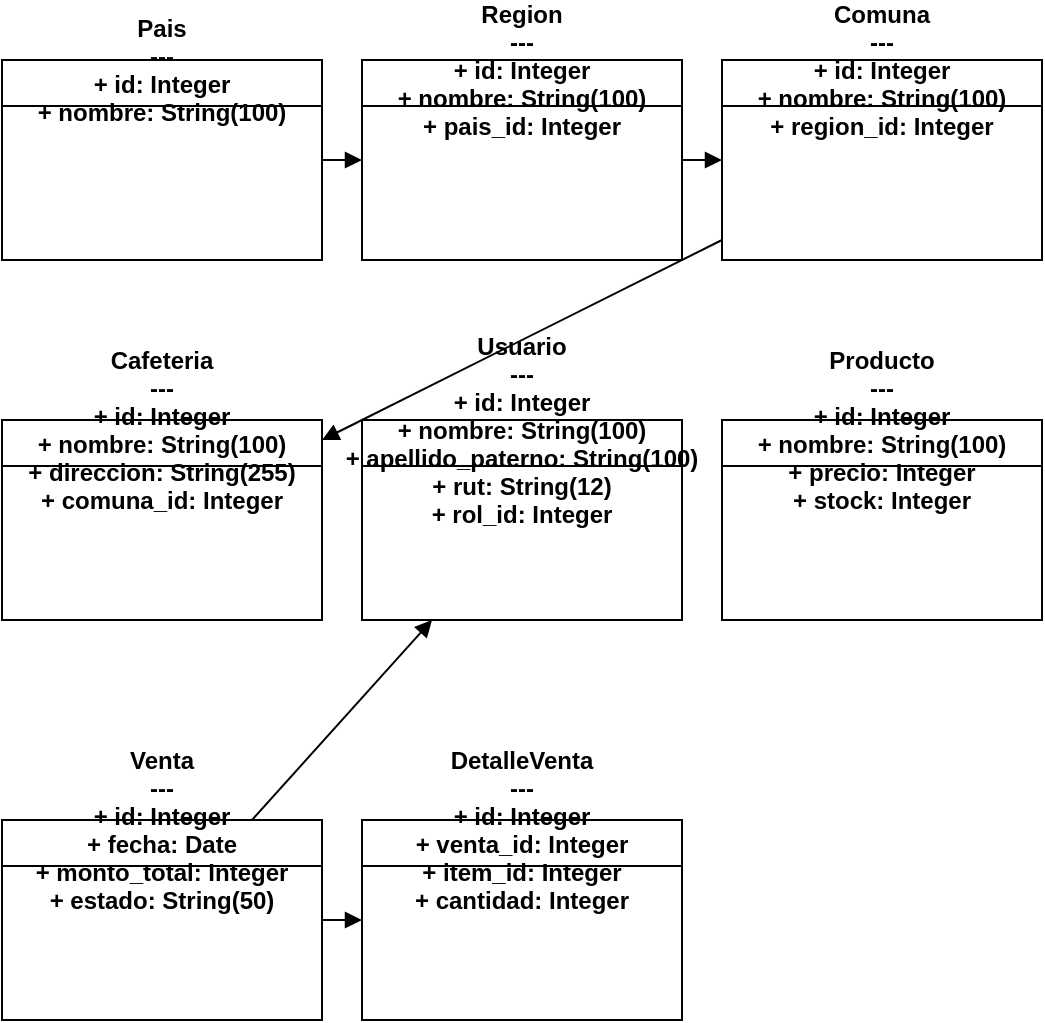 <mxfile><diagram name="ClassDiagram"><mxGraphModel dx="593" dy="602" grid="1" gridSize="10" guides="1" tooltips="1" connect="1" arrows="1" fold="1" page="1" pageScale="1" pageWidth="827" pageHeight="1169" math="0"><root><mxCell id="0" /><mxCell id="1" parent="0" /><mxCell id="Pais" value="Pais&#10;---&#10;+ id: Integer&#10;+ nombre: String(100)&#10;" style="swimlane;fontStyle=1;rounded=0;" vertex="1" parent="1"><mxGeometry x="20" y="20" width="160" height="100" as="geometry" /></mxCell><mxCell id="Region" value="Region&#10;---&#10;+ id: Integer&#10;+ nombre: String(100)&#10;+ pais_id: Integer&#10;" style="swimlane;fontStyle=1;rounded=0;" vertex="1" parent="1"><mxGeometry x="200" y="20" width="160" height="100" as="geometry" /></mxCell><mxCell id="Comuna" value="Comuna&#10;---&#10;+ id: Integer&#10;+ nombre: String(100)&#10;+ region_id: Integer&#10;" style="swimlane;fontStyle=1;rounded=0;" vertex="1" parent="1"><mxGeometry x="380" y="20" width="160" height="100" as="geometry" /></mxCell><mxCell id="Cafeteria" value="Cafeteria&#10;---&#10;+ id: Integer&#10;+ nombre: String(100)&#10;+ direccion: String(255)&#10;+ comuna_id: Integer&#10;" style="swimlane;fontStyle=1;rounded=0;" vertex="1" parent="1"><mxGeometry x="20" y="200" width="160" height="100" as="geometry" /></mxCell><mxCell id="Usuario" value="Usuario&#10;---&#10;+ id: Integer&#10;+ nombre: String(100)&#10;+ apellido_paterno: String(100)&#10;+ rut: String(12)&#10;+ rol_id: Integer&#10;" style="swimlane;fontStyle=1;rounded=0;" vertex="1" parent="1"><mxGeometry x="200" y="200" width="160" height="100" as="geometry" /></mxCell><mxCell id="Producto" value="Producto&#10;---&#10;+ id: Integer&#10;+ nombre: String(100)&#10;+ precio: Integer&#10;+ stock: Integer&#10;" style="swimlane;fontStyle=1;rounded=0;" vertex="1" parent="1"><mxGeometry x="380" y="200" width="160" height="100" as="geometry" /></mxCell><mxCell id="Venta" value="Venta&#10;---&#10;+ id: Integer&#10;+ fecha: Date&#10;+ monto_total: Integer&#10;+ estado: String(50)&#10;" style="swimlane;fontStyle=1;rounded=0;" vertex="1" parent="1"><mxGeometry x="20" y="400" width="160" height="100" as="geometry" /></mxCell><mxCell id="DetalleVenta" value="DetalleVenta&#10;---&#10;+ id: Integer&#10;+ venta_id: Integer&#10;+ item_id: Integer&#10;+ cantidad: Integer&#10;" style="swimlane;fontStyle=1;rounded=0;" vertex="1" parent="1"><mxGeometry x="200" y="400" width="160" height="100" as="geometry" /></mxCell><mxCell id="Pais-Region" edge="1" source="Pais" target="Region" parent="1" style="endArrow=block;endFill=1;"><mxGeometry relative="1" as="geometry" /></mxCell><mxCell id="Region-Comuna" edge="1" source="Region" target="Comuna" parent="1" style="endArrow=block;endFill=1;"><mxGeometry relative="1" as="geometry" /></mxCell><mxCell id="Comuna-Cafeteria" edge="1" source="Comuna" target="Cafeteria" parent="1" style="endArrow=block;endFill=1;"><mxGeometry relative="1" as="geometry" /></mxCell><mxCell id="Usuario-Rol" edge="1" source="Usuario" target="Rol" parent="1" style="endArrow=block;endFill=1;"><mxGeometry relative="1" as="geometry" /></mxCell><mxCell id="Usuario-Beneficio" edge="1" source="Usuario" target="Beneficio" parent="1" style="endArrow=block;endFill=1;"><mxGeometry relative="1" as="geometry" /></mxCell><mxCell id="Producto-CategoriaProducto" edge="1" source="Producto" target="CategoriaProducto" parent="1" style="endArrow=block;endFill=1;"><mxGeometry relative="1" as="geometry" /></mxCell><mxCell id="Producto-ComboMenu" edge="1" source="Producto" target="ComboMenu" parent="1" style="endArrow=block;endFill=1;"><mxGeometry relative="1" as="geometry" /></mxCell><mxCell id="Venta-Usuario" edge="1" source="Venta" target="Usuario" parent="1" style="endArrow=block;endFill=1;"><mxGeometry relative="1" as="geometry" /></mxCell><mxCell id="Venta-DetalleVenta" edge="1" source="Venta" target="DetalleVenta" parent="1" style="endArrow=block;endFill=1;"><mxGeometry relative="1" as="geometry" /></mxCell></root></mxGraphModel></diagram></mxfile>
